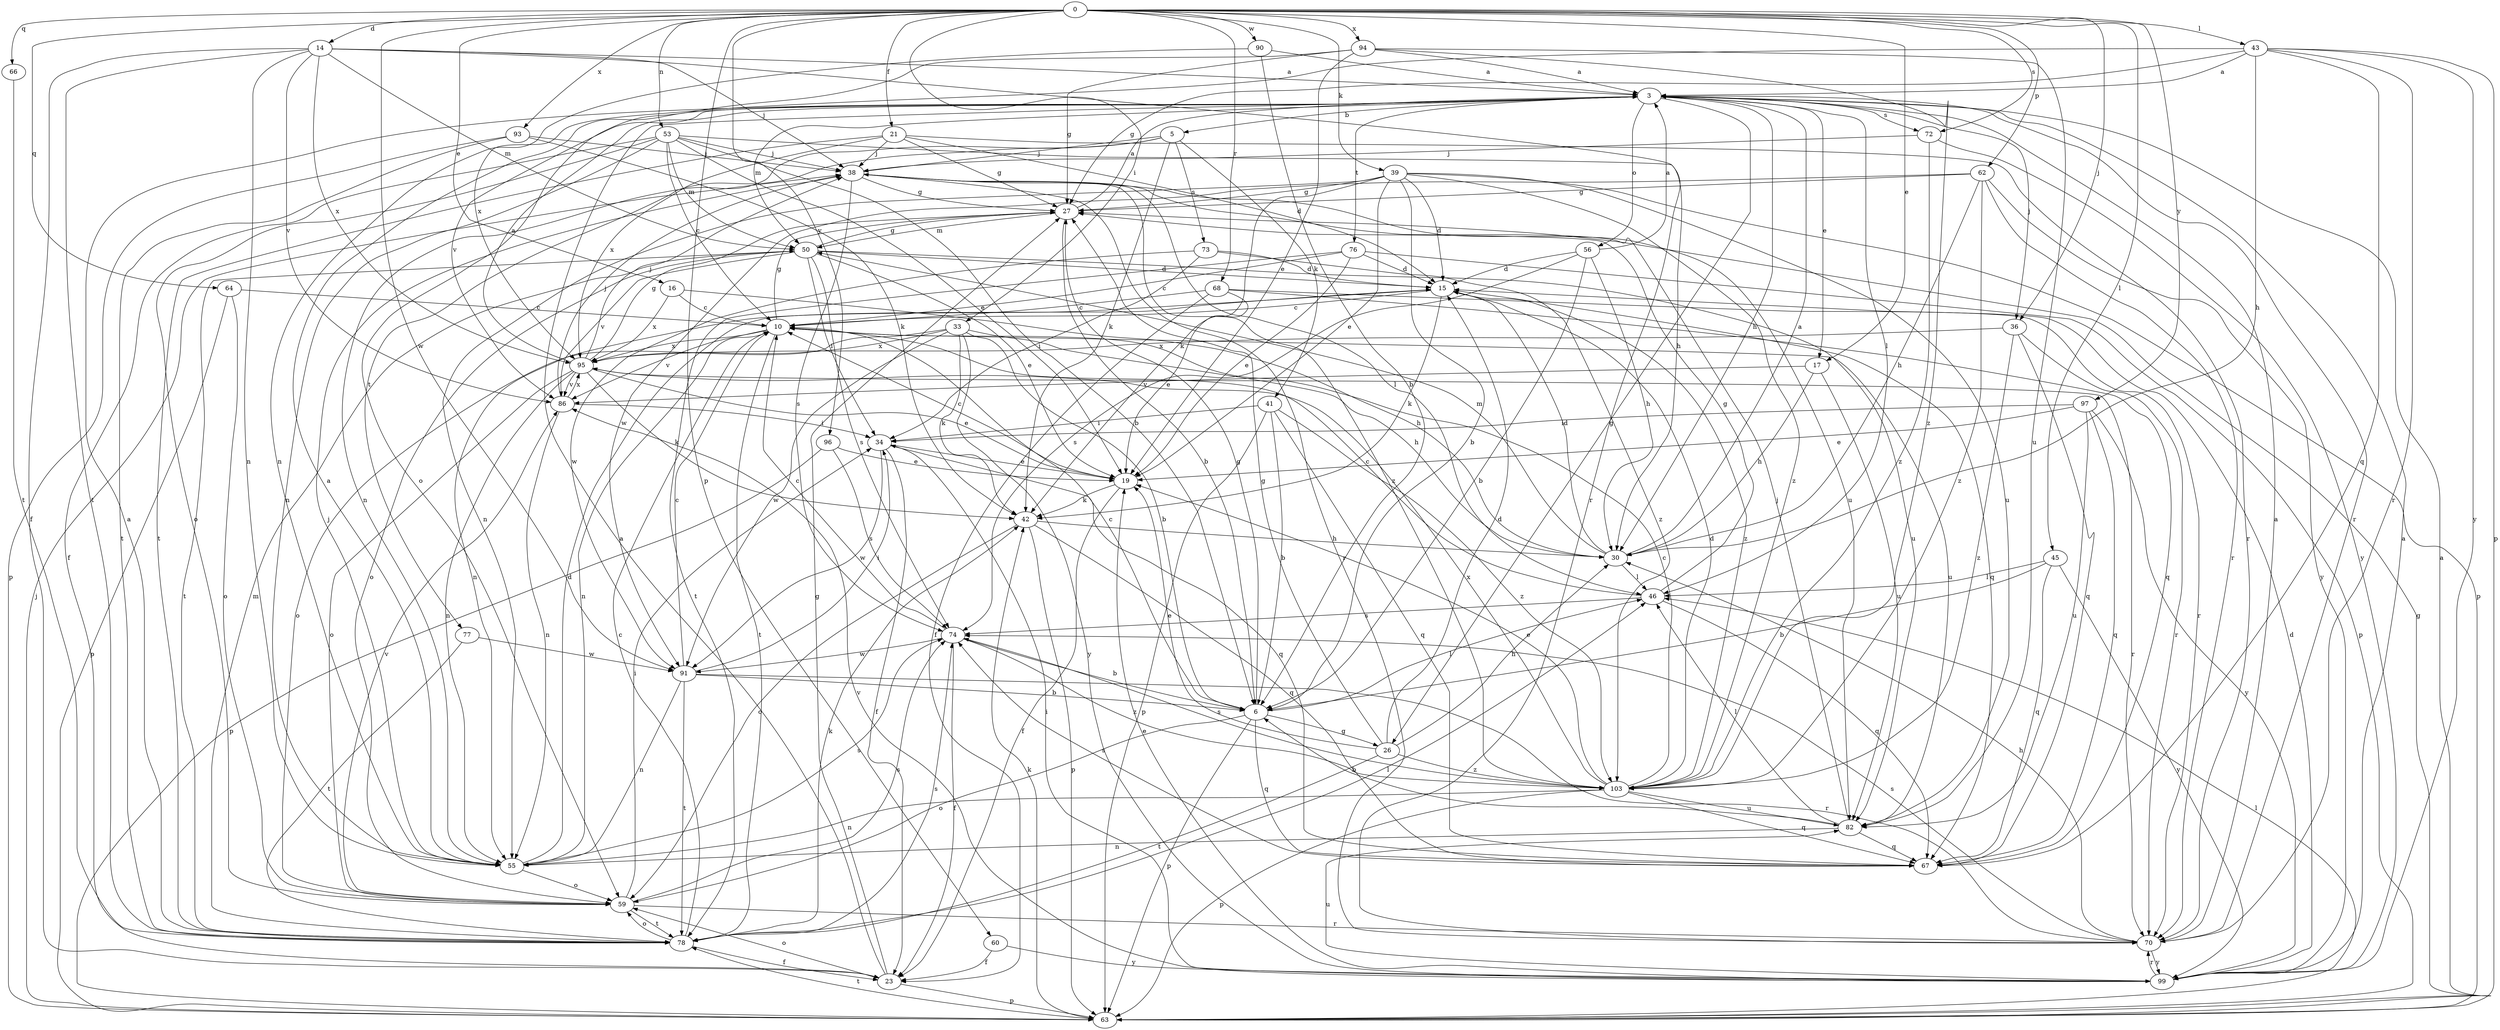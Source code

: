 strict digraph  {
0;
3;
5;
6;
10;
14;
15;
16;
17;
19;
21;
23;
26;
27;
30;
33;
34;
36;
38;
39;
41;
42;
43;
45;
46;
50;
53;
55;
56;
59;
60;
62;
63;
64;
66;
67;
68;
70;
72;
73;
74;
76;
77;
78;
82;
86;
90;
91;
93;
94;
95;
96;
97;
99;
103;
0 -> 14  [label=d];
0 -> 16  [label=e];
0 -> 17  [label=e];
0 -> 21  [label=f];
0 -> 33  [label=i];
0 -> 36  [label=j];
0 -> 39  [label=k];
0 -> 43  [label=l];
0 -> 45  [label=l];
0 -> 53  [label=n];
0 -> 60  [label=p];
0 -> 62  [label=p];
0 -> 64  [label=q];
0 -> 66  [label=q];
0 -> 68  [label=r];
0 -> 72  [label=s];
0 -> 90  [label=w];
0 -> 91  [label=w];
0 -> 93  [label=x];
0 -> 94  [label=x];
0 -> 96  [label=y];
0 -> 97  [label=y];
3 -> 5  [label=b];
3 -> 17  [label=e];
3 -> 26  [label=g];
3 -> 30  [label=h];
3 -> 36  [label=j];
3 -> 46  [label=l];
3 -> 50  [label=m];
3 -> 56  [label=o];
3 -> 70  [label=r];
3 -> 72  [label=s];
3 -> 76  [label=t];
3 -> 86  [label=v];
5 -> 38  [label=j];
5 -> 41  [label=k];
5 -> 42  [label=k];
5 -> 55  [label=n];
5 -> 73  [label=s];
5 -> 77  [label=t];
6 -> 10  [label=c];
6 -> 26  [label=g];
6 -> 27  [label=g];
6 -> 46  [label=l];
6 -> 59  [label=o];
6 -> 63  [label=p];
6 -> 67  [label=q];
10 -> 27  [label=g];
10 -> 55  [label=n];
10 -> 78  [label=t];
10 -> 82  [label=u];
10 -> 86  [label=v];
10 -> 95  [label=x];
14 -> 3  [label=a];
14 -> 23  [label=f];
14 -> 38  [label=j];
14 -> 50  [label=m];
14 -> 55  [label=n];
14 -> 70  [label=r];
14 -> 78  [label=t];
14 -> 86  [label=v];
14 -> 95  [label=x];
15 -> 10  [label=c];
15 -> 42  [label=k];
15 -> 55  [label=n];
15 -> 67  [label=q];
15 -> 103  [label=z];
16 -> 10  [label=c];
16 -> 30  [label=h];
16 -> 95  [label=x];
17 -> 30  [label=h];
17 -> 82  [label=u];
17 -> 86  [label=v];
19 -> 10  [label=c];
19 -> 23  [label=f];
19 -> 42  [label=k];
21 -> 15  [label=d];
21 -> 27  [label=g];
21 -> 38  [label=j];
21 -> 70  [label=r];
21 -> 78  [label=t];
21 -> 95  [label=x];
23 -> 3  [label=a];
23 -> 27  [label=g];
23 -> 59  [label=o];
23 -> 63  [label=p];
26 -> 15  [label=d];
26 -> 19  [label=e];
26 -> 27  [label=g];
26 -> 30  [label=h];
26 -> 78  [label=t];
26 -> 103  [label=z];
27 -> 3  [label=a];
27 -> 6  [label=b];
27 -> 50  [label=m];
30 -> 3  [label=a];
30 -> 15  [label=d];
30 -> 46  [label=l];
30 -> 50  [label=m];
33 -> 6  [label=b];
33 -> 30  [label=h];
33 -> 42  [label=k];
33 -> 59  [label=o];
33 -> 91  [label=w];
33 -> 95  [label=x];
33 -> 99  [label=y];
34 -> 19  [label=e];
34 -> 23  [label=f];
34 -> 67  [label=q];
34 -> 91  [label=w];
36 -> 67  [label=q];
36 -> 70  [label=r];
36 -> 95  [label=x];
36 -> 103  [label=z];
38 -> 27  [label=g];
38 -> 46  [label=l];
38 -> 70  [label=r];
38 -> 74  [label=s];
38 -> 82  [label=u];
38 -> 103  [label=z];
39 -> 6  [label=b];
39 -> 15  [label=d];
39 -> 19  [label=e];
39 -> 27  [label=g];
39 -> 42  [label=k];
39 -> 55  [label=n];
39 -> 63  [label=p];
39 -> 82  [label=u];
39 -> 103  [label=z];
41 -> 6  [label=b];
41 -> 34  [label=i];
41 -> 63  [label=p];
41 -> 67  [label=q];
41 -> 103  [label=z];
42 -> 30  [label=h];
42 -> 59  [label=o];
42 -> 63  [label=p];
42 -> 67  [label=q];
43 -> 3  [label=a];
43 -> 27  [label=g];
43 -> 30  [label=h];
43 -> 63  [label=p];
43 -> 67  [label=q];
43 -> 70  [label=r];
43 -> 95  [label=x];
43 -> 99  [label=y];
45 -> 6  [label=b];
45 -> 46  [label=l];
45 -> 67  [label=q];
45 -> 99  [label=y];
46 -> 10  [label=c];
46 -> 27  [label=g];
46 -> 67  [label=q];
46 -> 74  [label=s];
50 -> 15  [label=d];
50 -> 19  [label=e];
50 -> 27  [label=g];
50 -> 34  [label=i];
50 -> 59  [label=o];
50 -> 74  [label=s];
50 -> 78  [label=t];
50 -> 82  [label=u];
50 -> 86  [label=v];
53 -> 6  [label=b];
53 -> 10  [label=c];
53 -> 19  [label=e];
53 -> 23  [label=f];
53 -> 30  [label=h];
53 -> 38  [label=j];
53 -> 50  [label=m];
53 -> 55  [label=n];
53 -> 59  [label=o];
55 -> 3  [label=a];
55 -> 15  [label=d];
55 -> 38  [label=j];
55 -> 59  [label=o];
55 -> 74  [label=s];
56 -> 3  [label=a];
56 -> 6  [label=b];
56 -> 15  [label=d];
56 -> 30  [label=h];
56 -> 74  [label=s];
59 -> 34  [label=i];
59 -> 70  [label=r];
59 -> 74  [label=s];
59 -> 78  [label=t];
59 -> 86  [label=v];
60 -> 23  [label=f];
60 -> 99  [label=y];
62 -> 27  [label=g];
62 -> 30  [label=h];
62 -> 70  [label=r];
62 -> 91  [label=w];
62 -> 99  [label=y];
62 -> 103  [label=z];
63 -> 3  [label=a];
63 -> 27  [label=g];
63 -> 38  [label=j];
63 -> 42  [label=k];
63 -> 46  [label=l];
63 -> 78  [label=t];
64 -> 10  [label=c];
64 -> 59  [label=o];
64 -> 63  [label=p];
66 -> 78  [label=t];
67 -> 74  [label=s];
68 -> 10  [label=c];
68 -> 19  [label=e];
68 -> 23  [label=f];
68 -> 67  [label=q];
68 -> 70  [label=r];
70 -> 3  [label=a];
70 -> 30  [label=h];
70 -> 74  [label=s];
70 -> 99  [label=y];
72 -> 38  [label=j];
72 -> 99  [label=y];
72 -> 103  [label=z];
73 -> 15  [label=d];
73 -> 34  [label=i];
73 -> 91  [label=w];
73 -> 103  [label=z];
74 -> 6  [label=b];
74 -> 10  [label=c];
74 -> 23  [label=f];
74 -> 91  [label=w];
74 -> 103  [label=z];
76 -> 10  [label=c];
76 -> 15  [label=d];
76 -> 19  [label=e];
76 -> 63  [label=p];
76 -> 78  [label=t];
77 -> 78  [label=t];
77 -> 91  [label=w];
78 -> 3  [label=a];
78 -> 10  [label=c];
78 -> 23  [label=f];
78 -> 42  [label=k];
78 -> 46  [label=l];
78 -> 50  [label=m];
78 -> 59  [label=o];
78 -> 74  [label=s];
82 -> 6  [label=b];
82 -> 38  [label=j];
82 -> 46  [label=l];
82 -> 55  [label=n];
82 -> 67  [label=q];
86 -> 34  [label=i];
86 -> 38  [label=j];
86 -> 55  [label=n];
86 -> 95  [label=x];
90 -> 3  [label=a];
90 -> 6  [label=b];
90 -> 55  [label=n];
91 -> 6  [label=b];
91 -> 10  [label=c];
91 -> 34  [label=i];
91 -> 55  [label=n];
91 -> 70  [label=r];
91 -> 78  [label=t];
93 -> 38  [label=j];
93 -> 42  [label=k];
93 -> 63  [label=p];
93 -> 78  [label=t];
94 -> 3  [label=a];
94 -> 19  [label=e];
94 -> 27  [label=g];
94 -> 59  [label=o];
94 -> 82  [label=u];
94 -> 103  [label=z];
95 -> 3  [label=a];
95 -> 19  [label=e];
95 -> 27  [label=g];
95 -> 38  [label=j];
95 -> 42  [label=k];
95 -> 55  [label=n];
95 -> 59  [label=o];
95 -> 70  [label=r];
95 -> 86  [label=v];
96 -> 19  [label=e];
96 -> 63  [label=p];
96 -> 74  [label=s];
97 -> 19  [label=e];
97 -> 34  [label=i];
97 -> 67  [label=q];
97 -> 82  [label=u];
97 -> 99  [label=y];
99 -> 3  [label=a];
99 -> 15  [label=d];
99 -> 19  [label=e];
99 -> 34  [label=i];
99 -> 70  [label=r];
99 -> 82  [label=u];
99 -> 86  [label=v];
103 -> 10  [label=c];
103 -> 15  [label=d];
103 -> 19  [label=e];
103 -> 55  [label=n];
103 -> 63  [label=p];
103 -> 67  [label=q];
103 -> 74  [label=s];
103 -> 82  [label=u];
103 -> 95  [label=x];
}
